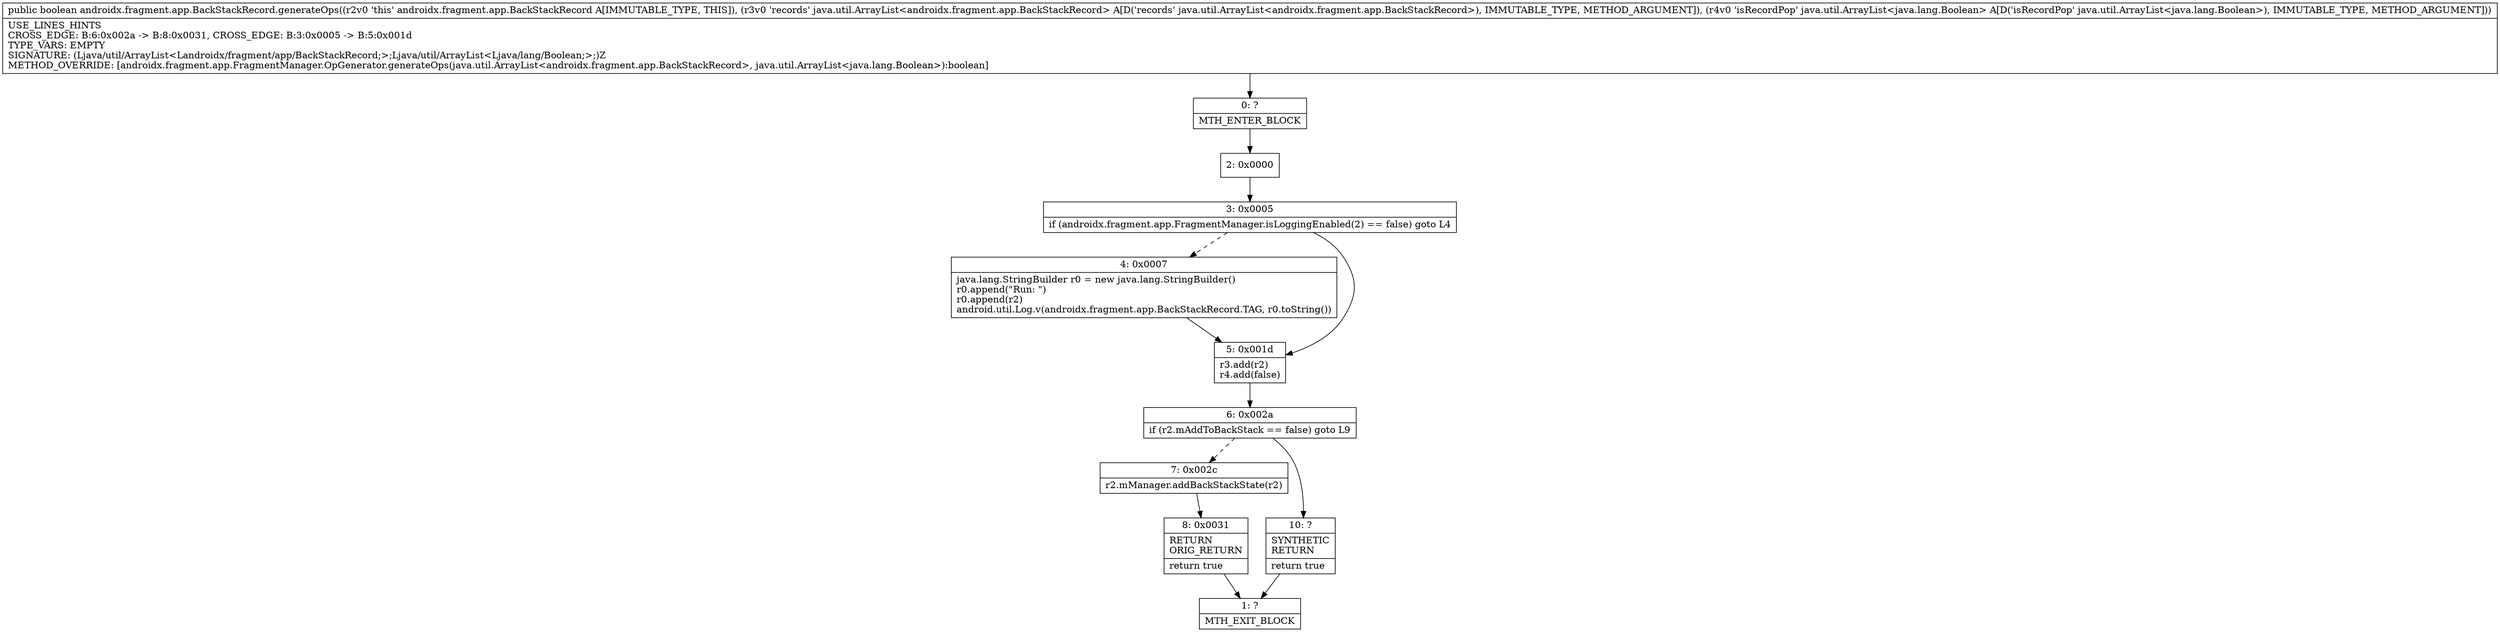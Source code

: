 digraph "CFG forandroidx.fragment.app.BackStackRecord.generateOps(Ljava\/util\/ArrayList;Ljava\/util\/ArrayList;)Z" {
Node_0 [shape=record,label="{0\:\ ?|MTH_ENTER_BLOCK\l}"];
Node_2 [shape=record,label="{2\:\ 0x0000}"];
Node_3 [shape=record,label="{3\:\ 0x0005|if (androidx.fragment.app.FragmentManager.isLoggingEnabled(2) == false) goto L4\l}"];
Node_4 [shape=record,label="{4\:\ 0x0007|java.lang.StringBuilder r0 = new java.lang.StringBuilder()\lr0.append(\"Run: \")\lr0.append(r2)\landroid.util.Log.v(androidx.fragment.app.BackStackRecord.TAG, r0.toString())\l}"];
Node_5 [shape=record,label="{5\:\ 0x001d|r3.add(r2)\lr4.add(false)\l}"];
Node_6 [shape=record,label="{6\:\ 0x002a|if (r2.mAddToBackStack == false) goto L9\l}"];
Node_7 [shape=record,label="{7\:\ 0x002c|r2.mManager.addBackStackState(r2)\l}"];
Node_8 [shape=record,label="{8\:\ 0x0031|RETURN\lORIG_RETURN\l|return true\l}"];
Node_1 [shape=record,label="{1\:\ ?|MTH_EXIT_BLOCK\l}"];
Node_10 [shape=record,label="{10\:\ ?|SYNTHETIC\lRETURN\l|return true\l}"];
MethodNode[shape=record,label="{public boolean androidx.fragment.app.BackStackRecord.generateOps((r2v0 'this' androidx.fragment.app.BackStackRecord A[IMMUTABLE_TYPE, THIS]), (r3v0 'records' java.util.ArrayList\<androidx.fragment.app.BackStackRecord\> A[D('records' java.util.ArrayList\<androidx.fragment.app.BackStackRecord\>), IMMUTABLE_TYPE, METHOD_ARGUMENT]), (r4v0 'isRecordPop' java.util.ArrayList\<java.lang.Boolean\> A[D('isRecordPop' java.util.ArrayList\<java.lang.Boolean\>), IMMUTABLE_TYPE, METHOD_ARGUMENT]))  | USE_LINES_HINTS\lCROSS_EDGE: B:6:0x002a \-\> B:8:0x0031, CROSS_EDGE: B:3:0x0005 \-\> B:5:0x001d\lTYPE_VARS: EMPTY\lSIGNATURE: (Ljava\/util\/ArrayList\<Landroidx\/fragment\/app\/BackStackRecord;\>;Ljava\/util\/ArrayList\<Ljava\/lang\/Boolean;\>;)Z\lMETHOD_OVERRIDE: [androidx.fragment.app.FragmentManager.OpGenerator.generateOps(java.util.ArrayList\<androidx.fragment.app.BackStackRecord\>, java.util.ArrayList\<java.lang.Boolean\>):boolean]\l}"];
MethodNode -> Node_0;Node_0 -> Node_2;
Node_2 -> Node_3;
Node_3 -> Node_4[style=dashed];
Node_3 -> Node_5;
Node_4 -> Node_5;
Node_5 -> Node_6;
Node_6 -> Node_7[style=dashed];
Node_6 -> Node_10;
Node_7 -> Node_8;
Node_8 -> Node_1;
Node_10 -> Node_1;
}

